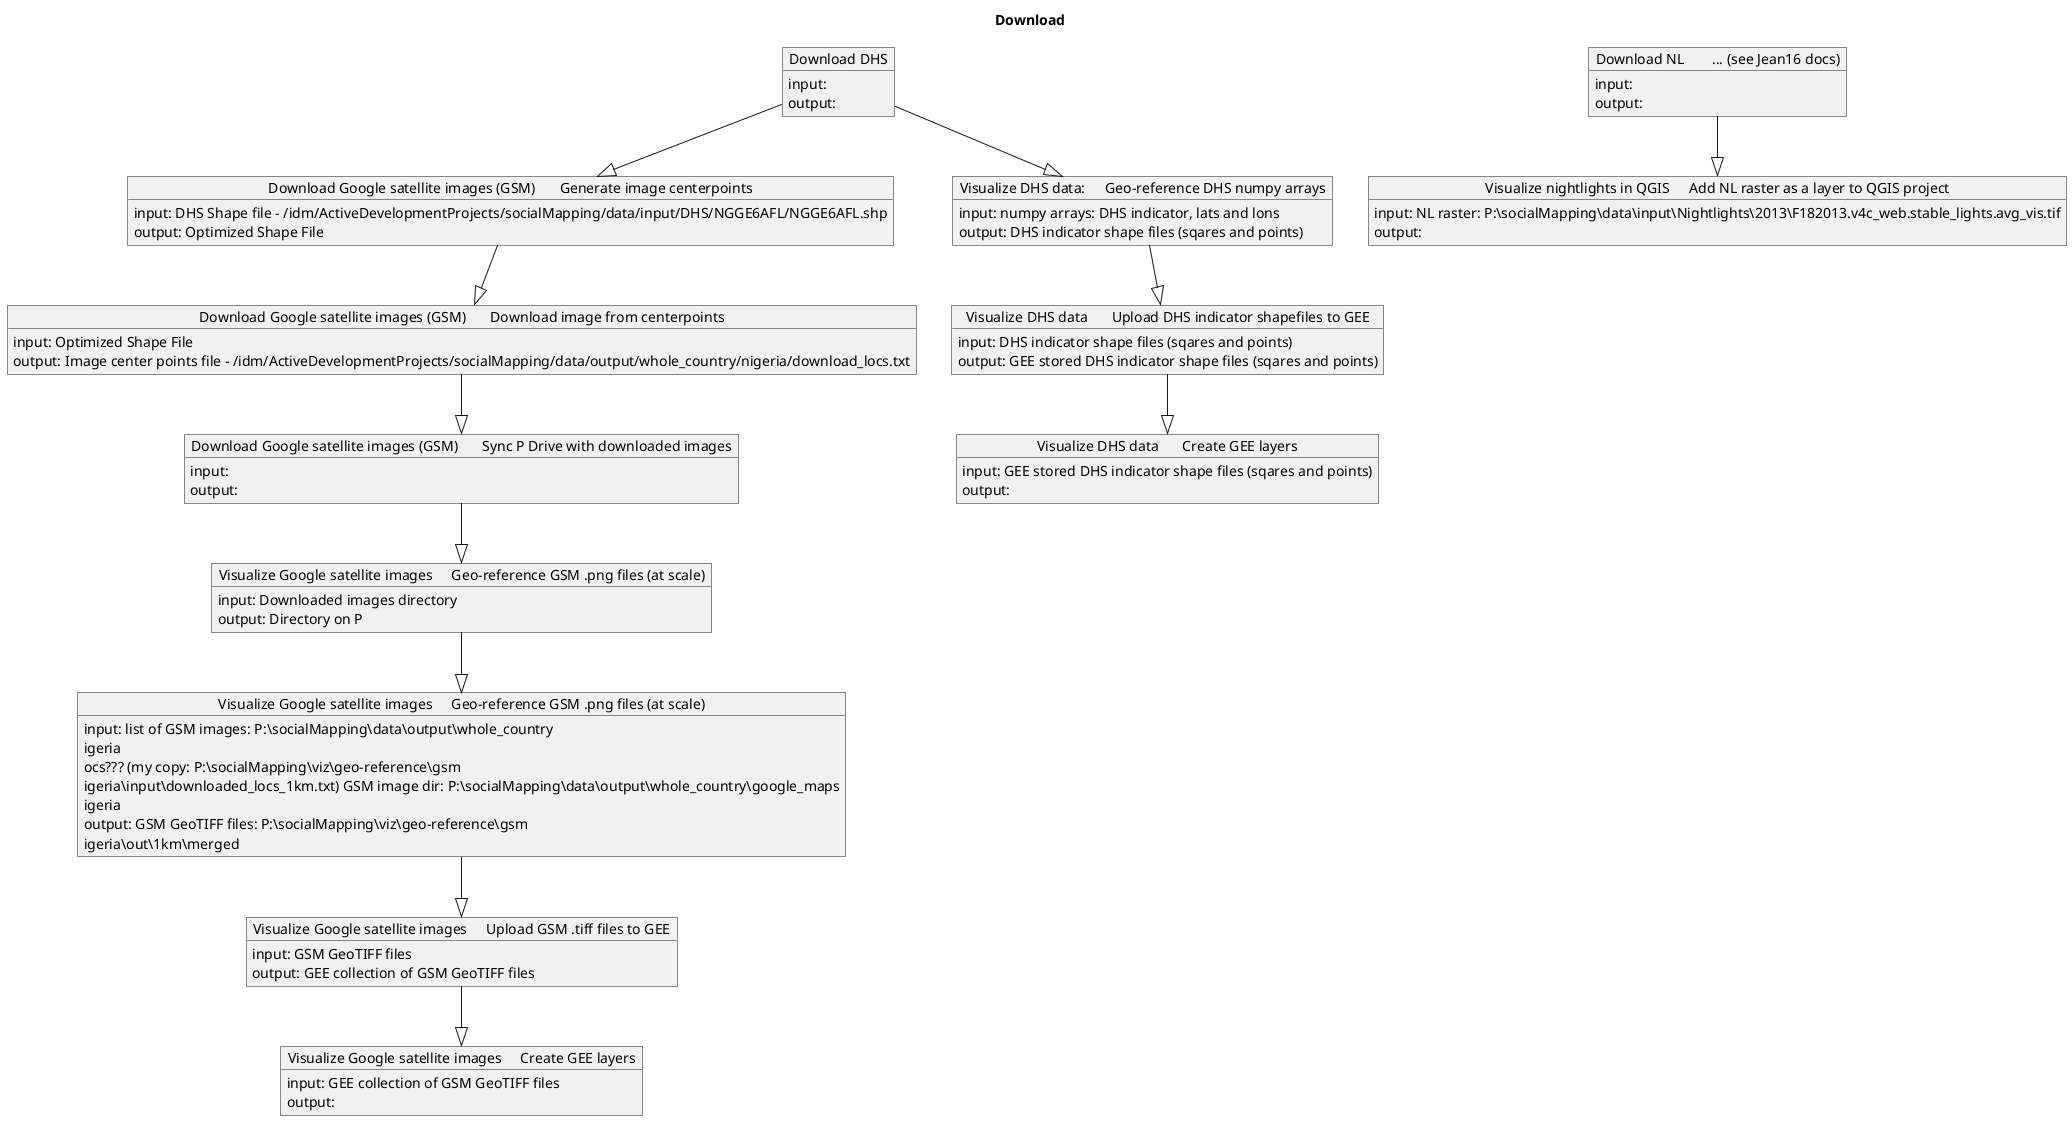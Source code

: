 @startuml

title Download

object "Download Google satellite images (GSM)	Generate image centerpoints" as A {
  input: DHS Shape file - /idm/ActiveDevelopmentProjects/socialMapping/data/input/DHS/NGGE6AFL/NGGE6AFL.shp
  output: Optimized Shape File

}

object "Download Google satellite images (GSM)	Download image from centerpoints" as B {
  input: Optimized Shape File
  output: Image center points file - /idm/ActiveDevelopmentProjects/socialMapping/data/output/whole_country/nigeria/download_locs.txt
}


object "Download Google satellite images (GSM)	Sync P Drive with downloaded images" as C {
  input:
  output:
}


object "Visualize Google satellite images	Geo-reference GSM .png files (at scale)" as D {
  input: Downloaded images directory
  output: Directory on P
}


object "Visualize Google satellite images	Geo-reference GSM .png files (at scale)" as E {
  input: list of GSM images: P:\socialMapping\data\output\whole_country\nigeria\locs??? (my copy: P:\socialMapping\viz\geo-reference\gsm\nigeria\input\downloaded_locs_1km.txt) GSM image dir: P:\socialMapping\data\output\whole_country\google_maps\nigeria
  output: GSM GeoTIFF files: P:\socialMapping\viz\geo-reference\gsm\nigeria\out\1km\merged
}


object "Visualize Google satellite images	Upload GSM .tiff files to GEE" as F {
  input: GSM GeoTIFF files
  output: GEE collection of GSM GeoTIFF files
}

object "Visualize Google satellite images	Create GEE layers" as G {
  input: GEE collection of GSM GeoTIFF files
  output: 
}


object "Download DHS" as L {
  input:
  output:

}

object "Visualize DHS data:	Geo-reference DHS numpy arrays" as I {
  input: numpy arrays: DHS indicator, lats and lons
  output: DHS indicator shape files (sqares and points)
}


object "Visualize DHS data	Upload DHS indicator shapefiles to GEE" as J {
  input: DHS indicator shape files (sqares and points)
  output: GEE stored DHS indicator shape files (sqares and points)
}

object "Visualize DHS data	Create GEE layers" as K {
  input: GEE stored DHS indicator shape files (sqares and points)
  output: 
}

object "Download NL	... (see Jean16 docs)" as N {
  input: 
  output:
  
}

object "Visualize nightlights in QGIS	Add NL raster as a layer to QGIS project" as H {
  input: NL raster: P:\socialMapping\data\input\Nightlights\2013\F182013.v4c_web.stable_lights.avg_vis.tif
  output:

}


L --|> I
I --|> J
J --|> K
L --|> A
A --|> B
B --|> C
C --|> D
D --|> E
E --|> F
F --|> G
N --|> H



@enduml